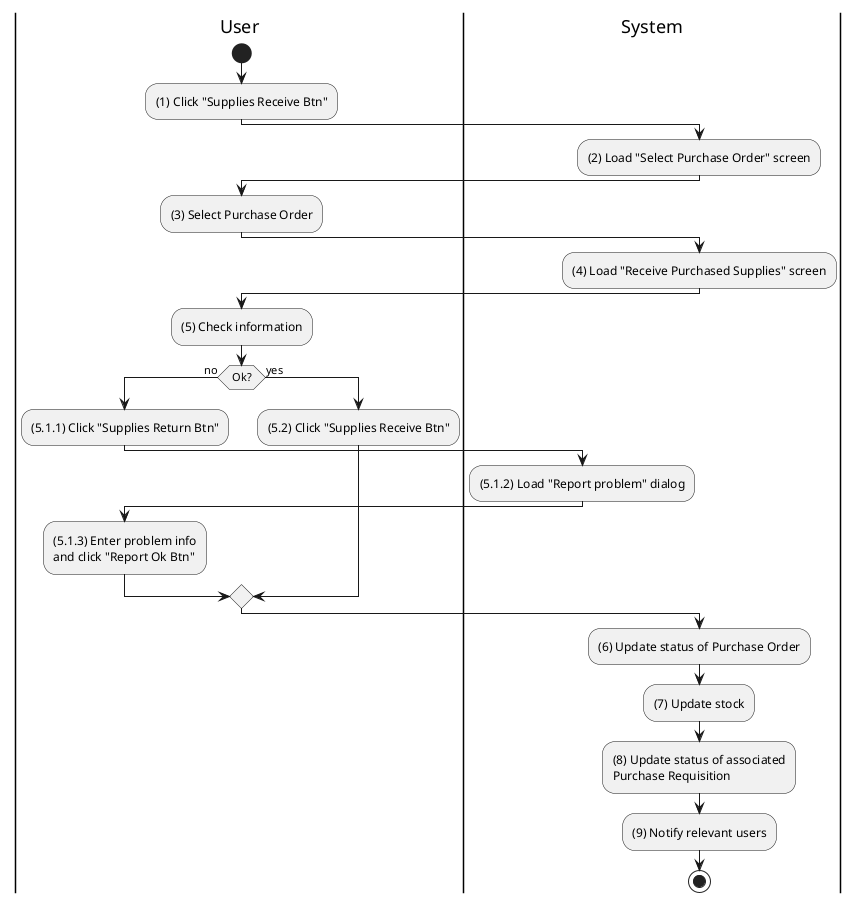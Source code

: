 @startuml inventory-supply-receive
|u|User
|s|System

|u|
start
:(1) Click "Supplies Receive Btn";

|s|
:(2) Load "Select Purchase Order" screen;

|u|
:(3) Select Purchase Order;

|s|
:(4) Load "Receive Purchased Supplies" screen;

|u|
:(5) Check information;

if (Ok?) then (no)
    |u|
    :(5.1.1) Click "Supplies Return Btn";

    |s|
    :(5.1.2) Load "Report problem" dialog;

    |u|
    :(5.1.3) Enter problem info\nand click "Report Ok Btn";
else (yes)
    |u|
    :(5.2) Click "Supplies Receive Btn";
endif

|s|
:(6) Update status of Purchase Order;
:(7) Update stock;
:(8) Update status of associated\nPurchase Requisition;
:(9) Notify relevant users;
stop
@enduml